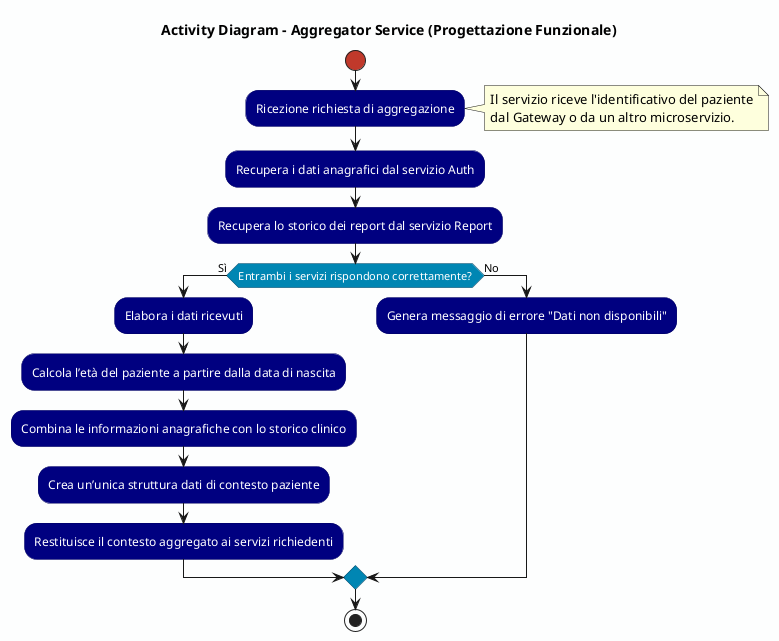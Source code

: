 @startuml activity_diagram_AGGREGATOR
title Activity Diagram - Aggregator Service (Progettazione Funzionale)

skinparam backgroundColor #FDFEFE
skinparam activity {
  BackgroundColor #000080
  BorderColor #000060
  FontColor white
  DiamondBackgroundColor #0086b3
  DiamondBorderColor #004466
  StartColor #C0392B
  EndColor #C0392B
}

start

:Ricezione richiesta di aggregazione;
note right
Il servizio riceve l'identificativo del paziente
dal Gateway o da un altro microservizio.
end note

:Recupera i dati anagrafici dal servizio Auth;
:Recupera lo storico dei report dal servizio Report;

if (Entrambi i servizi rispondono correttamente?) then (Sì)
  :Elabora i dati ricevuti;
  :Calcola l’età del paziente a partire dalla data di nascita;
  :Combina le informazioni anagrafiche con lo storico clinico;
  :Crea un’unica struttura dati di contesto paziente;
  :Restituisce il contesto aggregato ai servizi richiedenti;
else (No)
  :Genera messaggio di errore "Dati non disponibili";
endif

stop
@enduml